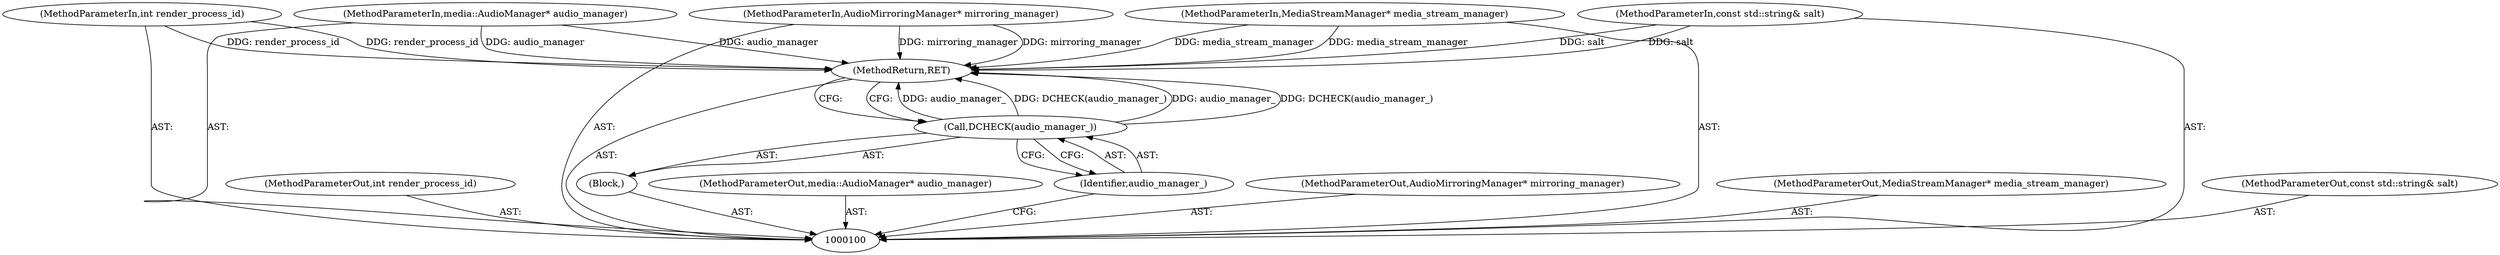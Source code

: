 digraph "1_Chrome_04ff52bb66284467ccb43d90800013b89ee8db75_3" {
"1000109" [label="(MethodReturn,RET)"];
"1000101" [label="(MethodParameterIn,int render_process_id)"];
"1000122" [label="(MethodParameterOut,int render_process_id)"];
"1000106" [label="(Block,)"];
"1000107" [label="(Call,DCHECK(audio_manager_))"];
"1000108" [label="(Identifier,audio_manager_)"];
"1000102" [label="(MethodParameterIn,media::AudioManager* audio_manager)"];
"1000123" [label="(MethodParameterOut,media::AudioManager* audio_manager)"];
"1000103" [label="(MethodParameterIn,AudioMirroringManager* mirroring_manager)"];
"1000124" [label="(MethodParameterOut,AudioMirroringManager* mirroring_manager)"];
"1000104" [label="(MethodParameterIn,MediaStreamManager* media_stream_manager)"];
"1000125" [label="(MethodParameterOut,MediaStreamManager* media_stream_manager)"];
"1000105" [label="(MethodParameterIn,const std::string& salt)"];
"1000126" [label="(MethodParameterOut,const std::string& salt)"];
"1000109" -> "1000100"  [label="AST: "];
"1000109" -> "1000107"  [label="CFG: "];
"1000107" -> "1000109"  [label="DDG: audio_manager_"];
"1000107" -> "1000109"  [label="DDG: DCHECK(audio_manager_)"];
"1000104" -> "1000109"  [label="DDG: media_stream_manager"];
"1000105" -> "1000109"  [label="DDG: salt"];
"1000103" -> "1000109"  [label="DDG: mirroring_manager"];
"1000102" -> "1000109"  [label="DDG: audio_manager"];
"1000101" -> "1000109"  [label="DDG: render_process_id"];
"1000101" -> "1000100"  [label="AST: "];
"1000101" -> "1000109"  [label="DDG: render_process_id"];
"1000122" -> "1000100"  [label="AST: "];
"1000106" -> "1000100"  [label="AST: "];
"1000107" -> "1000106"  [label="AST: "];
"1000107" -> "1000106"  [label="AST: "];
"1000107" -> "1000108"  [label="CFG: "];
"1000108" -> "1000107"  [label="AST: "];
"1000109" -> "1000107"  [label="CFG: "];
"1000107" -> "1000109"  [label="DDG: audio_manager_"];
"1000107" -> "1000109"  [label="DDG: DCHECK(audio_manager_)"];
"1000108" -> "1000107"  [label="AST: "];
"1000108" -> "1000100"  [label="CFG: "];
"1000107" -> "1000108"  [label="CFG: "];
"1000102" -> "1000100"  [label="AST: "];
"1000102" -> "1000109"  [label="DDG: audio_manager"];
"1000123" -> "1000100"  [label="AST: "];
"1000103" -> "1000100"  [label="AST: "];
"1000103" -> "1000109"  [label="DDG: mirroring_manager"];
"1000124" -> "1000100"  [label="AST: "];
"1000104" -> "1000100"  [label="AST: "];
"1000104" -> "1000109"  [label="DDG: media_stream_manager"];
"1000125" -> "1000100"  [label="AST: "];
"1000105" -> "1000100"  [label="AST: "];
"1000105" -> "1000109"  [label="DDG: salt"];
"1000126" -> "1000100"  [label="AST: "];
}
